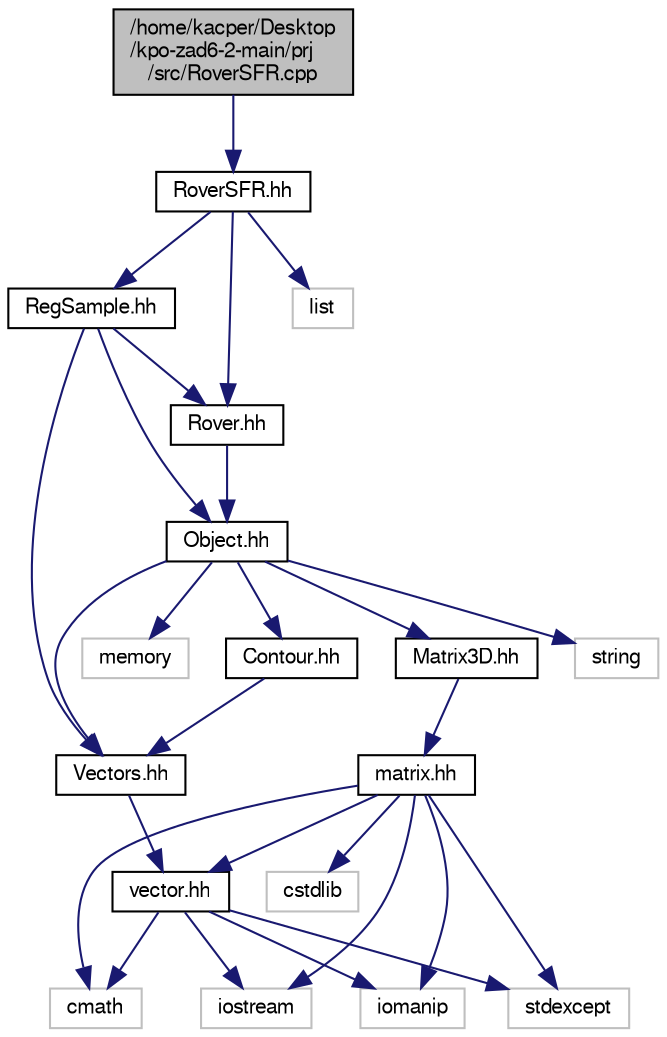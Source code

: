 digraph "/home/kacper/Desktop/kpo-zad6-2-main/prj/src/RoverSFR.cpp"
{
 // LATEX_PDF_SIZE
  edge [fontname="FreeSans",fontsize="10",labelfontname="FreeSans",labelfontsize="10"];
  node [fontname="FreeSans",fontsize="10",shape=record];
  Node1 [label="/home/kacper/Desktop\l/kpo-zad6-2-main/prj\l/src/RoverSFR.cpp",height=0.2,width=0.4,color="black", fillcolor="grey75", style="filled", fontcolor="black",tooltip=" "];
  Node1 -> Node2 [color="midnightblue",fontsize="10",style="solid",fontname="FreeSans"];
  Node2 [label="RoverSFR.hh",height=0.2,width=0.4,color="black", fillcolor="white", style="filled",URL="$a00059.html",tooltip=" "];
  Node2 -> Node3 [color="midnightblue",fontsize="10",style="solid",fontname="FreeSans"];
  Node3 [label="Rover.hh",height=0.2,width=0.4,color="black", fillcolor="white", style="filled",URL="$a00056.html",tooltip="Plik naglowkowy lazika."];
  Node3 -> Node4 [color="midnightblue",fontsize="10",style="solid",fontname="FreeSans"];
  Node4 [label="Object.hh",height=0.2,width=0.4,color="black", fillcolor="white", style="filled",URL="$a00047.html",tooltip="Plik zawierajacy klase Object."];
  Node4 -> Node5 [color="midnightblue",fontsize="10",style="solid",fontname="FreeSans"];
  Node5 [label="string",height=0.2,width=0.4,color="grey75", fillcolor="white", style="filled",tooltip=" "];
  Node4 -> Node6 [color="midnightblue",fontsize="10",style="solid",fontname="FreeSans"];
  Node6 [label="Vectors.hh",height=0.2,width=0.4,color="black", fillcolor="white", style="filled",URL="$a00068.html",tooltip="Definiuje instancje Vektor3D i Vector2D."];
  Node6 -> Node7 [color="midnightblue",fontsize="10",style="solid",fontname="FreeSans"];
  Node7 [label="vector.hh",height=0.2,width=0.4,color="black", fillcolor="white", style="filled",URL="$a00065.html",tooltip="Plik naglowkowy z szablonem tVector."];
  Node7 -> Node8 [color="midnightblue",fontsize="10",style="solid",fontname="FreeSans"];
  Node8 [label="iostream",height=0.2,width=0.4,color="grey75", fillcolor="white", style="filled",tooltip=" "];
  Node7 -> Node9 [color="midnightblue",fontsize="10",style="solid",fontname="FreeSans"];
  Node9 [label="iomanip",height=0.2,width=0.4,color="grey75", fillcolor="white", style="filled",tooltip=" "];
  Node7 -> Node10 [color="midnightblue",fontsize="10",style="solid",fontname="FreeSans"];
  Node10 [label="stdexcept",height=0.2,width=0.4,color="grey75", fillcolor="white", style="filled",tooltip=" "];
  Node7 -> Node11 [color="midnightblue",fontsize="10",style="solid",fontname="FreeSans"];
  Node11 [label="cmath",height=0.2,width=0.4,color="grey75", fillcolor="white", style="filled",tooltip=" "];
  Node4 -> Node12 [color="midnightblue",fontsize="10",style="solid",fontname="FreeSans"];
  Node12 [label="Matrix3D.hh",height=0.2,width=0.4,color="black", fillcolor="white", style="filled",URL="$a00044.html",tooltip="Instancja macierzy Matrix3D."];
  Node12 -> Node13 [color="midnightblue",fontsize="10",style="solid",fontname="FreeSans"];
  Node13 [label="matrix.hh",height=0.2,width=0.4,color="black", fillcolor="white", style="filled",URL="$a00041.html",tooltip="Plik z szablonem tMatrix."];
  Node13 -> Node7 [color="midnightblue",fontsize="10",style="solid",fontname="FreeSans"];
  Node13 -> Node8 [color="midnightblue",fontsize="10",style="solid",fontname="FreeSans"];
  Node13 -> Node11 [color="midnightblue",fontsize="10",style="solid",fontname="FreeSans"];
  Node13 -> Node14 [color="midnightblue",fontsize="10",style="solid",fontname="FreeSans"];
  Node14 [label="cstdlib",height=0.2,width=0.4,color="grey75", fillcolor="white", style="filled",tooltip=" "];
  Node13 -> Node9 [color="midnightblue",fontsize="10",style="solid",fontname="FreeSans"];
  Node13 -> Node10 [color="midnightblue",fontsize="10",style="solid",fontname="FreeSans"];
  Node4 -> Node15 [color="midnightblue",fontsize="10",style="solid",fontname="FreeSans"];
  Node15 [label="Contour.hh",height=0.2,width=0.4,color="black", fillcolor="white", style="filled",URL="$a00035.html",tooltip=" "];
  Node15 -> Node6 [color="midnightblue",fontsize="10",style="solid",fontname="FreeSans"];
  Node4 -> Node16 [color="midnightblue",fontsize="10",style="solid",fontname="FreeSans"];
  Node16 [label="memory",height=0.2,width=0.4,color="grey75", fillcolor="white", style="filled",tooltip=" "];
  Node2 -> Node17 [color="midnightblue",fontsize="10",style="solid",fontname="FreeSans"];
  Node17 [label="RegSample.hh",height=0.2,width=0.4,color="black", fillcolor="white", style="filled",URL="$a00053.html",tooltip=" "];
  Node17 -> Node4 [color="midnightblue",fontsize="10",style="solid",fontname="FreeSans"];
  Node17 -> Node6 [color="midnightblue",fontsize="10",style="solid",fontname="FreeSans"];
  Node17 -> Node3 [color="midnightblue",fontsize="10",style="solid",fontname="FreeSans"];
  Node2 -> Node18 [color="midnightblue",fontsize="10",style="solid",fontname="FreeSans"];
  Node18 [label="list",height=0.2,width=0.4,color="grey75", fillcolor="white", style="filled",tooltip=" "];
}
